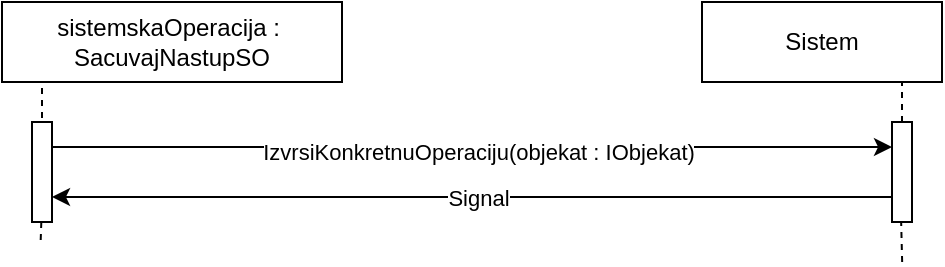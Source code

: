 <mxfile version="15.3.0" type="device"><diagram id="R2lEEEUBdFMjLlhIrx00" name="Page-1"><mxGraphModel dx="1038" dy="489" grid="1" gridSize="10" guides="1" tooltips="1" connect="1" arrows="1" fold="1" page="1" pageScale="1" pageWidth="850" pageHeight="1100" math="0" shadow="0" extFonts="Permanent Marker^https://fonts.googleapis.com/css?family=Permanent+Marker"><root><mxCell id="0"/><mxCell id="1" parent="0"/><mxCell id="MZdUHQhWcqzAXZDMpgkh-3" value="" style="endArrow=none;dashed=1;html=1;" parent="1" source="MZdUHQhWcqzAXZDMpgkh-11" edge="1"><mxGeometry width="50" height="50" relative="1" as="geometry"><mxPoint x="600" y="810" as="sourcePoint"/><mxPoint x="600" y="800" as="targetPoint"/></mxGeometry></mxCell><mxCell id="MZdUHQhWcqzAXZDMpgkh-5" value="" style="endArrow=none;dashed=1;html=1;" parent="1" edge="1"><mxGeometry width="50" height="50" relative="1" as="geometry"><mxPoint x="170" y="830" as="sourcePoint"/><mxPoint x="170" y="790" as="targetPoint"/></mxGeometry></mxCell><mxCell id="MZdUHQhWcqzAXZDMpgkh-6" style="edgeStyle=orthogonalEdgeStyle;rounded=0;orthogonalLoop=1;jettySize=auto;html=1;exitX=1;exitY=0.25;exitDx=0;exitDy=0;entryX=0;entryY=0.25;entryDx=0;entryDy=0;" parent="1" source="MZdUHQhWcqzAXZDMpgkh-8" target="MZdUHQhWcqzAXZDMpgkh-11" edge="1"><mxGeometry relative="1" as="geometry"/></mxCell><mxCell id="MZdUHQhWcqzAXZDMpgkh-7" value="IzvrsiKonkretnuOperaciju(objekat : IObjekat)" style="edgeLabel;html=1;align=center;verticalAlign=middle;resizable=0;points=[];" parent="MZdUHQhWcqzAXZDMpgkh-6" vertex="1" connectable="0"><mxGeometry x="-0.125" y="-1" relative="1" as="geometry"><mxPoint x="29" y="1" as="offset"/></mxGeometry></mxCell><mxCell id="MZdUHQhWcqzAXZDMpgkh-8" value="" style="rounded=0;whiteSpace=wrap;html=1;" parent="1" vertex="1"><mxGeometry x="165" y="820" width="10" height="50" as="geometry"/></mxCell><mxCell id="MZdUHQhWcqzAXZDMpgkh-9" style="edgeStyle=orthogonalEdgeStyle;rounded=0;orthogonalLoop=1;jettySize=auto;html=1;exitX=0;exitY=0.75;exitDx=0;exitDy=0;entryX=1;entryY=0.75;entryDx=0;entryDy=0;" parent="1" source="MZdUHQhWcqzAXZDMpgkh-11" target="MZdUHQhWcqzAXZDMpgkh-8" edge="1"><mxGeometry relative="1" as="geometry"/></mxCell><mxCell id="MZdUHQhWcqzAXZDMpgkh-10" value="Signal" style="edgeLabel;html=1;align=center;verticalAlign=middle;resizable=0;points=[];" parent="MZdUHQhWcqzAXZDMpgkh-9" vertex="1" connectable="0"><mxGeometry x="0.092" relative="1" as="geometry"><mxPoint x="22" as="offset"/></mxGeometry></mxCell><mxCell id="MZdUHQhWcqzAXZDMpgkh-11" value="" style="rounded=0;whiteSpace=wrap;html=1;" parent="1" vertex="1"><mxGeometry x="595" y="820" width="10" height="50" as="geometry"/></mxCell><mxCell id="MZdUHQhWcqzAXZDMpgkh-12" value="" style="endArrow=none;dashed=1;html=1;" parent="1" edge="1"><mxGeometry width="50" height="50" relative="1" as="geometry"><mxPoint x="169.352" y="879" as="sourcePoint"/><mxPoint x="169.66" y="870" as="targetPoint"/></mxGeometry></mxCell><mxCell id="MZdUHQhWcqzAXZDMpgkh-13" value="" style="endArrow=none;dashed=1;html=1;entryX=0.5;entryY=1;entryDx=0;entryDy=0;" parent="1" edge="1"><mxGeometry width="50" height="50" relative="1" as="geometry"><mxPoint x="600.08" y="890.0" as="sourcePoint"/><mxPoint x="599.58" y="870" as="targetPoint"/></mxGeometry></mxCell><mxCell id="MZdUHQhWcqzAXZDMpgkh-14" value="Sistem" style="rounded=0;whiteSpace=wrap;html=1;" parent="1" vertex="1"><mxGeometry x="500" y="760" width="120" height="40" as="geometry"/></mxCell><mxCell id="TvaT66LOq8DFy4_YnLpQ-1" value="sistemskaOperacija :&amp;nbsp;&lt;br&gt;SacuvajNastupSO" style="rounded=0;whiteSpace=wrap;html=1;" vertex="1" parent="1"><mxGeometry x="150" y="760" width="170" height="40" as="geometry"/></mxCell></root></mxGraphModel></diagram></mxfile>